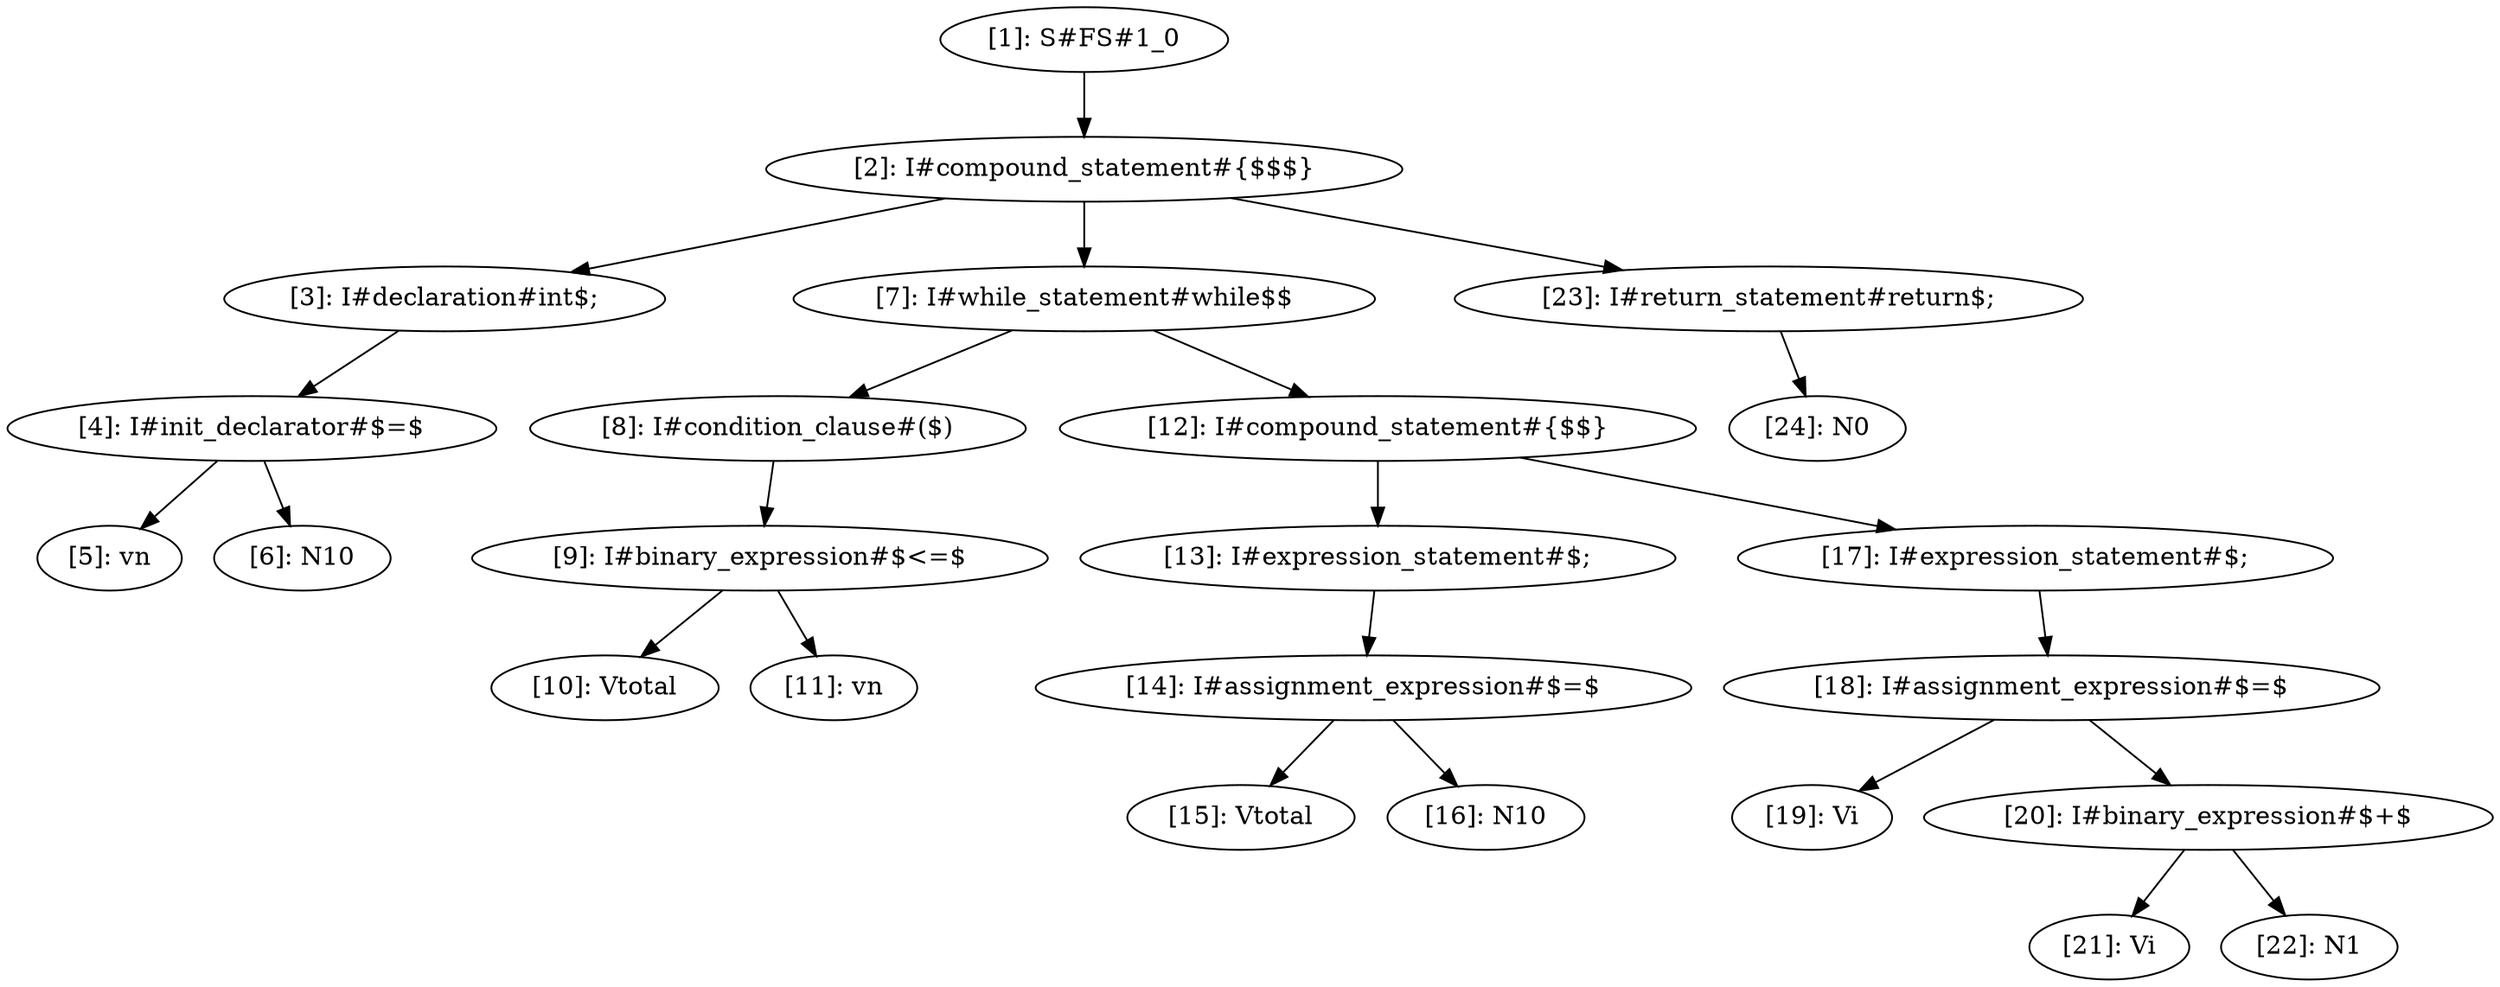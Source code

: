 digraph CASS {
  node [shape=ellipse];
  n1 [label="[1]: S#FS#1_0"];
  n2 [label="[2]: I#compound_statement#{$$$}"];
  n3 [label="[3]: I#declaration#int$;"];
  n4 [label="[4]: I#init_declarator#$=$"];
  n5 [label="[5]: vn"];
  n6 [label="[6]: N10"];
  n7 [label="[7]: I#while_statement#while$$"];
  n8 [label="[8]: I#condition_clause#($)"];
  n9 [label="[9]: I#binary_expression#$<=$"];
  n10 [label="[10]: Vtotal"];
  n11 [label="[11]: vn"];
  n12 [label="[12]: I#compound_statement#{$$}"];
  n13 [label="[13]: I#expression_statement#$;"];
  n14 [label="[14]: I#assignment_expression#$=$"];
  n15 [label="[15]: Vtotal"];
  n16 [label="[16]: N10"];
  n17 [label="[17]: I#expression_statement#$;"];
  n18 [label="[18]: I#assignment_expression#$=$"];
  n19 [label="[19]: Vi"];
  n20 [label="[20]: I#binary_expression#$+$"];
  n21 [label="[21]: Vi"];
  n22 [label="[22]: N1"];
  n23 [label="[23]: I#return_statement#return$;"];
  n24 [label="[24]: N0"];
  n1 -> n2;
  n2 -> n3;
  n3 -> n4;
  n4 -> n5;
  n4 -> n6;
  n2 -> n7;
  n7 -> n8;
  n8 -> n9;
  n9 -> n10;
  n9 -> n11;
  n7 -> n12;
  n12 -> n13;
  n13 -> n14;
  n14 -> n15;
  n14 -> n16;
  n12 -> n17;
  n17 -> n18;
  n18 -> n19;
  n18 -> n20;
  n20 -> n21;
  n20 -> n22;
  n2 -> n23;
  n23 -> n24;
}